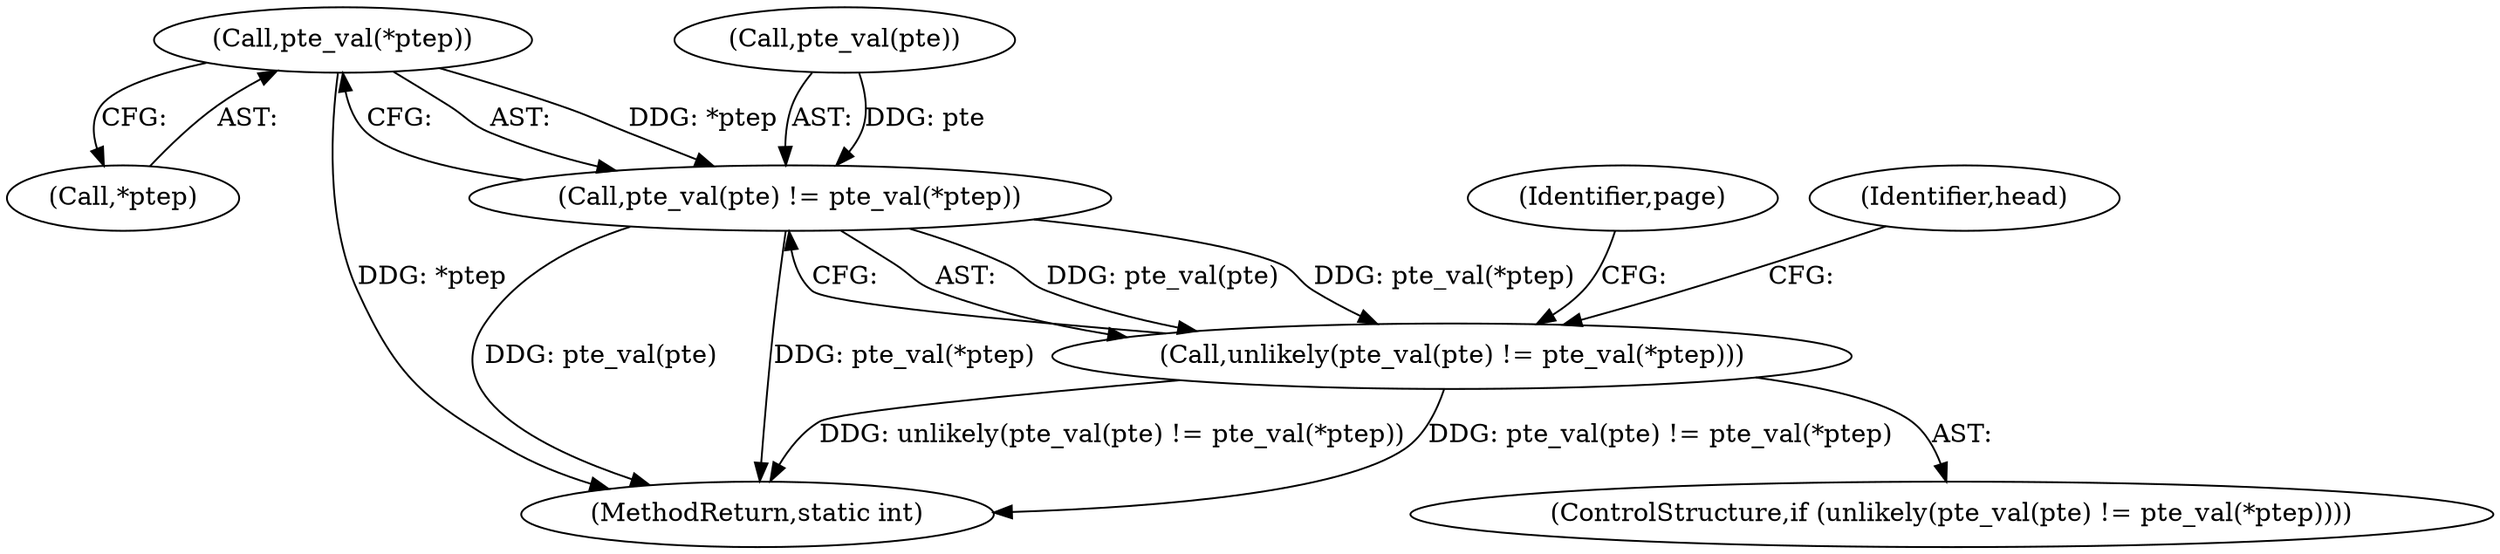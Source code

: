 digraph "0_linux_6b3a707736301c2128ca85ce85fb13f60b5e350a_10@pointer" {
"1000199" [label="(Call,pte_val(*ptep))"];
"1000196" [label="(Call,pte_val(pte) != pte_val(*ptep))"];
"1000195" [label="(Call,unlikely(pte_val(pte) != pte_val(*ptep)))"];
"1000209" [label="(Identifier,page)"];
"1000195" [label="(Call,unlikely(pte_val(pte) != pte_val(*ptep)))"];
"1000204" [label="(Identifier,head)"];
"1000200" [label="(Call,*ptep)"];
"1000194" [label="(ControlStructure,if (unlikely(pte_val(pte) != pte_val(*ptep))))"];
"1000245" [label="(MethodReturn,static int)"];
"1000199" [label="(Call,pte_val(*ptep))"];
"1000196" [label="(Call,pte_val(pte) != pte_val(*ptep))"];
"1000197" [label="(Call,pte_val(pte))"];
"1000199" -> "1000196"  [label="AST: "];
"1000199" -> "1000200"  [label="CFG: "];
"1000200" -> "1000199"  [label="AST: "];
"1000196" -> "1000199"  [label="CFG: "];
"1000199" -> "1000245"  [label="DDG: *ptep"];
"1000199" -> "1000196"  [label="DDG: *ptep"];
"1000196" -> "1000195"  [label="AST: "];
"1000197" -> "1000196"  [label="AST: "];
"1000195" -> "1000196"  [label="CFG: "];
"1000196" -> "1000245"  [label="DDG: pte_val(pte)"];
"1000196" -> "1000245"  [label="DDG: pte_val(*ptep)"];
"1000196" -> "1000195"  [label="DDG: pte_val(pte)"];
"1000196" -> "1000195"  [label="DDG: pte_val(*ptep)"];
"1000197" -> "1000196"  [label="DDG: pte"];
"1000195" -> "1000194"  [label="AST: "];
"1000204" -> "1000195"  [label="CFG: "];
"1000209" -> "1000195"  [label="CFG: "];
"1000195" -> "1000245"  [label="DDG: unlikely(pte_val(pte) != pte_val(*ptep))"];
"1000195" -> "1000245"  [label="DDG: pte_val(pte) != pte_val(*ptep)"];
}
